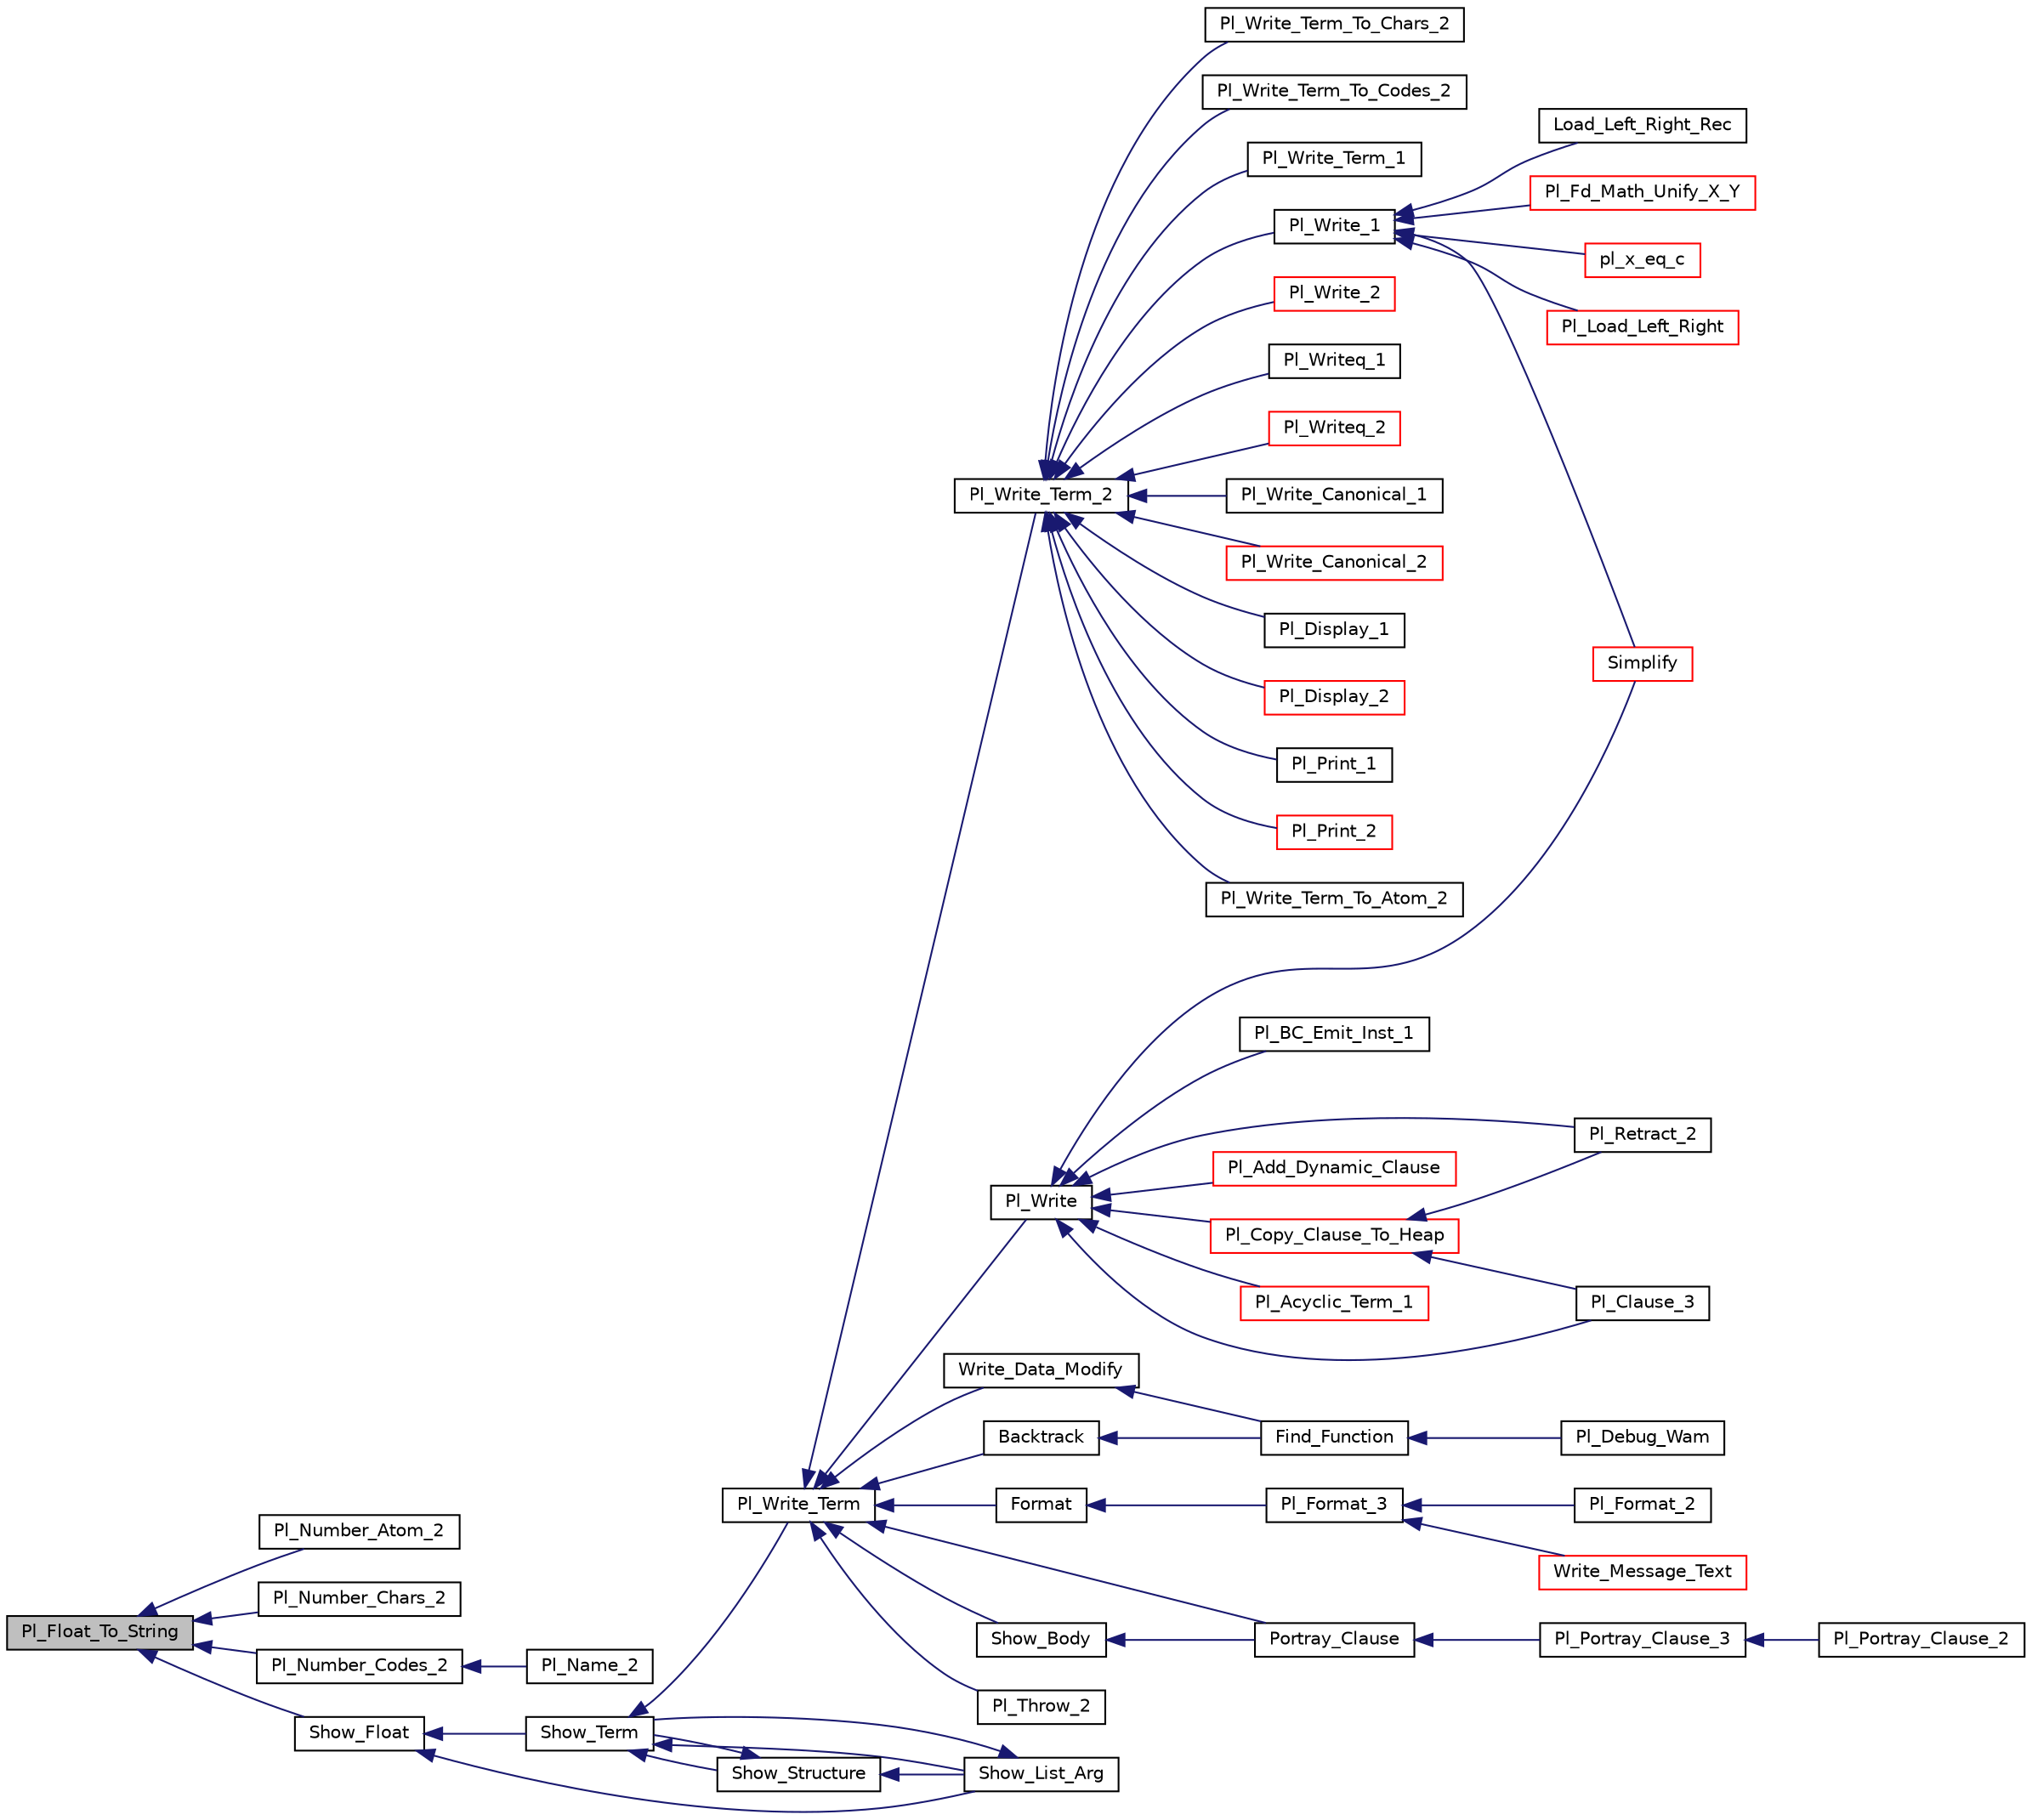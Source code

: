digraph "Pl_Float_To_String"
{
  edge [fontname="Helvetica",fontsize="10",labelfontname="Helvetica",labelfontsize="10"];
  node [fontname="Helvetica",fontsize="10",shape=record];
  rankdir="LR";
  Node1 [label="Pl_Float_To_String",height=0.2,width=0.4,color="black", fillcolor="grey75", style="filled", fontcolor="black"];
  Node1 -> Node2 [dir="back",color="midnightblue",fontsize="10",style="solid"];
  Node2 [label="Pl_Number_Atom_2",height=0.2,width=0.4,color="black", fillcolor="white", style="filled",URL="$atom__c_8c.html#adc47dd028d6500b7136923c50fb7f0ab"];
  Node1 -> Node3 [dir="back",color="midnightblue",fontsize="10",style="solid"];
  Node3 [label="Pl_Number_Chars_2",height=0.2,width=0.4,color="black", fillcolor="white", style="filled",URL="$atom__c_8c.html#a227fc472d79309e81af1f91e7e236951"];
  Node1 -> Node4 [dir="back",color="midnightblue",fontsize="10",style="solid"];
  Node4 [label="Pl_Number_Codes_2",height=0.2,width=0.4,color="black", fillcolor="white", style="filled",URL="$atom__c_8c.html#ae89fe3df220d385008f49c583dc41d32"];
  Node4 -> Node5 [dir="back",color="midnightblue",fontsize="10",style="solid"];
  Node5 [label="Pl_Name_2",height=0.2,width=0.4,color="black", fillcolor="white", style="filled",URL="$atom__c_8c.html#af3d13cb1d0fbb3208789ea87cf806fdb"];
  Node1 -> Node6 [dir="back",color="midnightblue",fontsize="10",style="solid"];
  Node6 [label="Show_Float",height=0.2,width=0.4,color="black", fillcolor="white", style="filled",URL="$write__supp_8c.html#a481418dab2dbb815a7d7f82e65ce2d4f"];
  Node6 -> Node7 [dir="back",color="midnightblue",fontsize="10",style="solid"];
  Node7 [label="Show_Term",height=0.2,width=0.4,color="black", fillcolor="white", style="filled",URL="$write__supp_8c.html#a3bf50747586d61c7ad0cb5b3f661303c"];
  Node7 -> Node8 [dir="back",color="midnightblue",fontsize="10",style="solid"];
  Node8 [label="Pl_Write_Term",height=0.2,width=0.4,color="black", fillcolor="white", style="filled",URL="$write__supp_8h.html#a1665efcf8ccd82af7a057fe0c39b87fc"];
  Node8 -> Node9 [dir="back",color="midnightblue",fontsize="10",style="solid"];
  Node9 [label="Write_Data_Modify",height=0.2,width=0.4,color="black", fillcolor="white", style="filled",URL="$debugger__c_8c.html#acf94b4468a0d9f4b6e103f388bb3cb63"];
  Node9 -> Node10 [dir="back",color="midnightblue",fontsize="10",style="solid"];
  Node10 [label="Find_Function",height=0.2,width=0.4,color="black", fillcolor="white", style="filled",URL="$debugger__c_8c.html#ae03520aa896def6dd036699b888bd0ef"];
  Node10 -> Node11 [dir="back",color="midnightblue",fontsize="10",style="solid"];
  Node11 [label="Pl_Debug_Wam",height=0.2,width=0.4,color="black", fillcolor="white", style="filled",URL="$debugger__c_8c.html#a11e816a7993314a8e53789bac9a67f53"];
  Node8 -> Node12 [dir="back",color="midnightblue",fontsize="10",style="solid"];
  Node12 [label="Backtrack",height=0.2,width=0.4,color="black", fillcolor="white", style="filled",URL="$debugger__c_8c.html#af0c1c2a7e6feb8d41802e2e984dec8e3"];
  Node12 -> Node10 [dir="back",color="midnightblue",fontsize="10",style="solid"];
  Node8 -> Node13 [dir="back",color="midnightblue",fontsize="10",style="solid"];
  Node13 [label="Format",height=0.2,width=0.4,color="black", fillcolor="white", style="filled",URL="$format__c_8c.html#aa12dcc50db0f65e767ec82fac2354c1f"];
  Node13 -> Node14 [dir="back",color="midnightblue",fontsize="10",style="solid"];
  Node14 [label="Pl_Format_3",height=0.2,width=0.4,color="black", fillcolor="white", style="filled",URL="$src__rdr__c_8c.html#a20338d45bcffed5bd8c0b0e854e2df77"];
  Node14 -> Node15 [dir="back",color="midnightblue",fontsize="10",style="solid"];
  Node15 [label="Pl_Format_2",height=0.2,width=0.4,color="black", fillcolor="white", style="filled",URL="$format__c_8c.html#abff47fc1afcb4e841ee56816e84d37c5"];
  Node14 -> Node16 [dir="back",color="midnightblue",fontsize="10",style="solid"];
  Node16 [label="Write_Message_Text",height=0.2,width=0.4,color="red", fillcolor="white", style="filled",URL="$src__rdr__c_8c.html#a03baa9e62627717422b92fc0bbdd0d60"];
  Node8 -> Node17 [dir="back",color="midnightblue",fontsize="10",style="solid"];
  Node17 [label="Portray_Clause",height=0.2,width=0.4,color="black", fillcolor="white", style="filled",URL="$pretty__c_8c.html#ad758febdc98ec1a347b52cb65f32d611"];
  Node17 -> Node18 [dir="back",color="midnightblue",fontsize="10",style="solid"];
  Node18 [label="Pl_Portray_Clause_3",height=0.2,width=0.4,color="black", fillcolor="white", style="filled",URL="$pretty__c_8c.html#a860f11a8809a236f2bc4db8ebd49f727"];
  Node18 -> Node19 [dir="back",color="midnightblue",fontsize="10",style="solid"];
  Node19 [label="Pl_Portray_Clause_2",height=0.2,width=0.4,color="black", fillcolor="white", style="filled",URL="$pretty__c_8c.html#a98fb802fd649b3c7df76df97378a504d"];
  Node8 -> Node20 [dir="back",color="midnightblue",fontsize="10",style="solid"];
  Node20 [label="Show_Body",height=0.2,width=0.4,color="black", fillcolor="white", style="filled",URL="$pretty__c_8c.html#a5d1df2f621a924879ec37ee702663c46"];
  Node20 -> Node17 [dir="back",color="midnightblue",fontsize="10",style="solid"];
  Node8 -> Node21 [dir="back",color="midnightblue",fontsize="10",style="solid"];
  Node21 [label="Pl_Throw_2",height=0.2,width=0.4,color="black", fillcolor="white", style="filled",URL="$throw__c_8c.html#a289992bfb64c2fad2ccee0d8dbbc7a54"];
  Node8 -> Node22 [dir="back",color="midnightblue",fontsize="10",style="solid"];
  Node22 [label="Pl_Write_Term_2",height=0.2,width=0.4,color="black", fillcolor="white", style="filled",URL="$write__c_8c.html#a22f5b043b71784deb596e945d1f0d322"];
  Node22 -> Node23 [dir="back",color="midnightblue",fontsize="10",style="solid"];
  Node23 [label="Pl_Write_Term_To_Atom_2",height=0.2,width=0.4,color="black", fillcolor="white", style="filled",URL="$const__io__c_8c.html#ac9fa521bf875b293904a74b36dd29335"];
  Node22 -> Node24 [dir="back",color="midnightblue",fontsize="10",style="solid"];
  Node24 [label="Pl_Write_Term_To_Chars_2",height=0.2,width=0.4,color="black", fillcolor="white", style="filled",URL="$const__io__c_8c.html#a7439807f26a655144e1aa2f41a410812"];
  Node22 -> Node25 [dir="back",color="midnightblue",fontsize="10",style="solid"];
  Node25 [label="Pl_Write_Term_To_Codes_2",height=0.2,width=0.4,color="black", fillcolor="white", style="filled",URL="$const__io__c_8c.html#a3e7f4bad7079e6a6447ab8b4d79c0cf4"];
  Node22 -> Node26 [dir="back",color="midnightblue",fontsize="10",style="solid"];
  Node26 [label="Pl_Write_Term_1",height=0.2,width=0.4,color="black", fillcolor="white", style="filled",URL="$write__c_8c.html#a84afb25e211356340f61af118b03b417"];
  Node22 -> Node27 [dir="back",color="midnightblue",fontsize="10",style="solid"];
  Node27 [label="Pl_Write_1",height=0.2,width=0.4,color="black", fillcolor="white", style="filled",URL="$write__c_8c.html#a58b72c3f70e73dc8fa2f57c101c7aa0d"];
  Node27 -> Node28 [dir="back",color="midnightblue",fontsize="10",style="solid"];
  Node28 [label="Simplify",height=0.2,width=0.4,color="red", fillcolor="white", style="filled",URL="$fd__bool__c_8c.html#a68a119acd552423924480e3492e83f9c"];
  Node27 -> Node29 [dir="back",color="midnightblue",fontsize="10",style="solid"];
  Node29 [label="Pl_Load_Left_Right",height=0.2,width=0.4,color="red", fillcolor="white", style="filled",URL="$math__supp_8h.html#a53eaee2d1585c427a4d56a02b43cfc20"];
  Node27 -> Node30 [dir="back",color="midnightblue",fontsize="10",style="solid"];
  Node30 [label="Load_Left_Right_Rec",height=0.2,width=0.4,color="black", fillcolor="white", style="filled",URL="$math__supp_8c.html#a170afe50ec622c8a0db941c1ce08f322"];
  Node27 -> Node31 [dir="back",color="midnightblue",fontsize="10",style="solid"];
  Node31 [label="Pl_Fd_Math_Unify_X_Y",height=0.2,width=0.4,color="red", fillcolor="white", style="filled",URL="$math__supp_8h.html#a79c518cff9b32a816269d4cefc6dea01"];
  Node27 -> Node32 [dir="back",color="midnightblue",fontsize="10",style="solid"];
  Node32 [label="pl_x_eq_c",height=0.2,width=0.4,color="red", fillcolor="white", style="filled",URL="$math__supp_8h.html#ab36a2b3a4d9e5a71f5aa15bcadfe93d8"];
  Node22 -> Node33 [dir="back",color="midnightblue",fontsize="10",style="solid"];
  Node33 [label="Pl_Write_2",height=0.2,width=0.4,color="red", fillcolor="white", style="filled",URL="$write__c_8c.html#a6532044ef98dc4add2151d39abf6ac80"];
  Node22 -> Node34 [dir="back",color="midnightblue",fontsize="10",style="solid"];
  Node34 [label="Pl_Writeq_1",height=0.2,width=0.4,color="black", fillcolor="white", style="filled",URL="$write__c_8c.html#af2cfea2ef221f66890374f4ae109f1bd"];
  Node22 -> Node35 [dir="back",color="midnightblue",fontsize="10",style="solid"];
  Node35 [label="Pl_Writeq_2",height=0.2,width=0.4,color="red", fillcolor="white", style="filled",URL="$write__c_8c.html#ac7387c0d73f4ab84b442b04b9067b186"];
  Node22 -> Node36 [dir="back",color="midnightblue",fontsize="10",style="solid"];
  Node36 [label="Pl_Write_Canonical_1",height=0.2,width=0.4,color="black", fillcolor="white", style="filled",URL="$write__c_8c.html#ab95cb19058383faaac27f246106aa851"];
  Node22 -> Node37 [dir="back",color="midnightblue",fontsize="10",style="solid"];
  Node37 [label="Pl_Write_Canonical_2",height=0.2,width=0.4,color="red", fillcolor="white", style="filled",URL="$write__c_8c.html#a4eb24b06a5eff0e68dd24ed400be157e"];
  Node22 -> Node38 [dir="back",color="midnightblue",fontsize="10",style="solid"];
  Node38 [label="Pl_Display_1",height=0.2,width=0.4,color="black", fillcolor="white", style="filled",URL="$write__c_8c.html#a57b6d07d309c39065707ba77dfee5a76"];
  Node22 -> Node39 [dir="back",color="midnightblue",fontsize="10",style="solid"];
  Node39 [label="Pl_Display_2",height=0.2,width=0.4,color="red", fillcolor="white", style="filled",URL="$write__c_8c.html#a779cd742f46191cd0e8e66f076ee5d50"];
  Node22 -> Node40 [dir="back",color="midnightblue",fontsize="10",style="solid"];
  Node40 [label="Pl_Print_1",height=0.2,width=0.4,color="black", fillcolor="white", style="filled",URL="$write__c_8c.html#a90698f3d4becb10cdd8a72371594cb53"];
  Node22 -> Node41 [dir="back",color="midnightblue",fontsize="10",style="solid"];
  Node41 [label="Pl_Print_2",height=0.2,width=0.4,color="red", fillcolor="white", style="filled",URL="$write__c_8c.html#acbceb979503d6f6201500082d6589084"];
  Node8 -> Node42 [dir="back",color="midnightblue",fontsize="10",style="solid"];
  Node42 [label="Pl_Write",height=0.2,width=0.4,color="black", fillcolor="white", style="filled",URL="$gprolog_8h.html#a0ecf504eda8630af24cf67c2d1b459cc"];
  Node42 -> Node28 [dir="back",color="midnightblue",fontsize="10",style="solid"];
  Node42 -> Node43 [dir="back",color="midnightblue",fontsize="10",style="solid"];
  Node43 [label="Pl_Clause_3",height=0.2,width=0.4,color="black", fillcolor="white", style="filled",URL="$assert__c_8c.html#a8515a7d3fed2843f6596cff3dcf0b19a"];
  Node42 -> Node44 [dir="back",color="midnightblue",fontsize="10",style="solid"];
  Node44 [label="Pl_Retract_2",height=0.2,width=0.4,color="black", fillcolor="white", style="filled",URL="$assert__c_8c.html#a3bb1c6a0ff26397bf50be7d9c49d64a6"];
  Node42 -> Node45 [dir="back",color="midnightblue",fontsize="10",style="solid"];
  Node45 [label="Pl_BC_Emit_Inst_1",height=0.2,width=0.4,color="black", fillcolor="white", style="filled",URL="$bc__supp_8h.html#adb2ac836e3f608a711c54c2d353c6b04"];
  Node42 -> Node46 [dir="back",color="midnightblue",fontsize="10",style="solid"];
  Node46 [label="Pl_Add_Dynamic_Clause",height=0.2,width=0.4,color="red", fillcolor="white", style="filled",URL="$dynam__supp_8h.html#ac515f897a0c90f972786f9d16a14ddd5"];
  Node42 -> Node47 [dir="back",color="midnightblue",fontsize="10",style="solid"];
  Node47 [label="Pl_Copy_Clause_To_Heap",height=0.2,width=0.4,color="red", fillcolor="white", style="filled",URL="$dynam__supp_8h.html#afed2b2b3d8c4223c1ddddc6d4813b247"];
  Node47 -> Node43 [dir="back",color="midnightblue",fontsize="10",style="solid"];
  Node47 -> Node44 [dir="back",color="midnightblue",fontsize="10",style="solid"];
  Node42 -> Node48 [dir="back",color="midnightblue",fontsize="10",style="solid"];
  Node48 [label="Pl_Acyclic_Term_1",height=0.2,width=0.4,color="red", fillcolor="white", style="filled",URL="$term__supp_8h.html#a2497731a3ca0b30f9bab4cdfc2aeeb3c"];
  Node7 -> Node49 [dir="back",color="midnightblue",fontsize="10",style="solid"];
  Node49 [label="Show_List_Arg",height=0.2,width=0.4,color="black", fillcolor="white", style="filled",URL="$write__supp_8c.html#a6edee9acb531f74d73c3f0799cefe7ba"];
  Node49 -> Node7 [dir="back",color="midnightblue",fontsize="10",style="solid"];
  Node7 -> Node50 [dir="back",color="midnightblue",fontsize="10",style="solid"];
  Node50 [label="Show_Structure",height=0.2,width=0.4,color="black", fillcolor="white", style="filled",URL="$write__supp_8c.html#a46188cb675250e1319c815a92d98d574"];
  Node50 -> Node7 [dir="back",color="midnightblue",fontsize="10",style="solid"];
  Node50 -> Node49 [dir="back",color="midnightblue",fontsize="10",style="solid"];
  Node6 -> Node49 [dir="back",color="midnightblue",fontsize="10",style="solid"];
}
